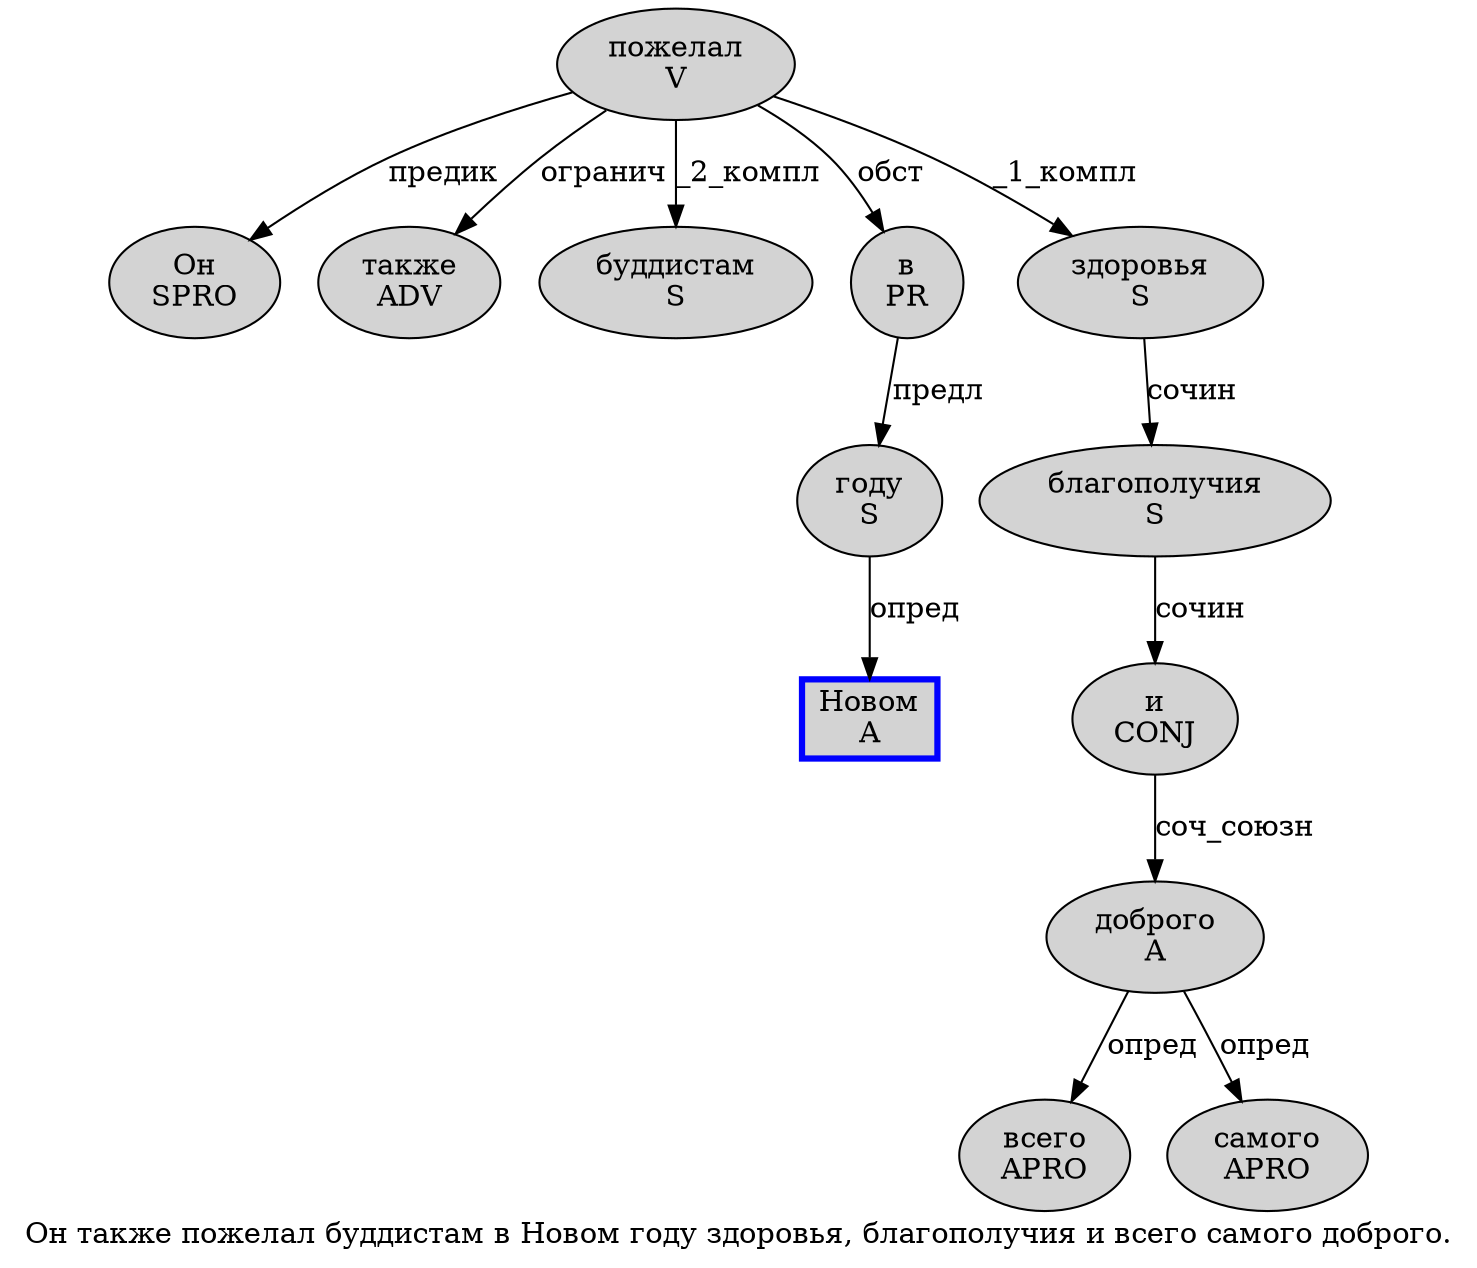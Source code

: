 digraph SENTENCE_1170 {
	graph [label="Он также пожелал буддистам в Новом году здоровья, благополучия и всего самого доброго."]
	node [style=filled]
		0 [label="Он
SPRO" color="" fillcolor=lightgray penwidth=1 shape=ellipse]
		1 [label="также
ADV" color="" fillcolor=lightgray penwidth=1 shape=ellipse]
		2 [label="пожелал
V" color="" fillcolor=lightgray penwidth=1 shape=ellipse]
		3 [label="буддистам
S" color="" fillcolor=lightgray penwidth=1 shape=ellipse]
		4 [label="в
PR" color="" fillcolor=lightgray penwidth=1 shape=ellipse]
		5 [label="Новом
A" color=blue fillcolor=lightgray penwidth=3 shape=box]
		6 [label="году
S" color="" fillcolor=lightgray penwidth=1 shape=ellipse]
		7 [label="здоровья
S" color="" fillcolor=lightgray penwidth=1 shape=ellipse]
		9 [label="благополучия
S" color="" fillcolor=lightgray penwidth=1 shape=ellipse]
		10 [label="и
CONJ" color="" fillcolor=lightgray penwidth=1 shape=ellipse]
		11 [label="всего
APRO" color="" fillcolor=lightgray penwidth=1 shape=ellipse]
		12 [label="самого
APRO" color="" fillcolor=lightgray penwidth=1 shape=ellipse]
		13 [label="доброго
A" color="" fillcolor=lightgray penwidth=1 shape=ellipse]
			9 -> 10 [label="сочин"]
			7 -> 9 [label="сочин"]
			6 -> 5 [label="опред"]
			4 -> 6 [label="предл"]
			13 -> 11 [label="опред"]
			13 -> 12 [label="опред"]
			2 -> 0 [label="предик"]
			2 -> 1 [label="огранич"]
			2 -> 3 [label="_2_компл"]
			2 -> 4 [label="обст"]
			2 -> 7 [label="_1_компл"]
			10 -> 13 [label="соч_союзн"]
}
